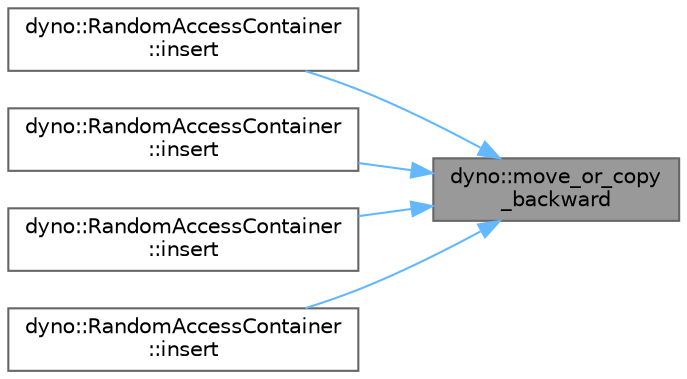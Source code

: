 digraph "dyno::move_or_copy_backward"
{
 // LATEX_PDF_SIZE
  bgcolor="transparent";
  edge [fontname=Helvetica,fontsize=10,labelfontname=Helvetica,labelfontsize=10];
  node [fontname=Helvetica,fontsize=10,shape=box,height=0.2,width=0.4];
  rankdir="RL";
  Node1 [id="Node000001",label="dyno::move_or_copy\l_backward",height=0.2,width=0.4,color="gray40", fillcolor="grey60", style="filled", fontcolor="black",tooltip=" "];
  Node1 -> Node2 [id="edge1_Node000001_Node000002",dir="back",color="steelblue1",style="solid",tooltip=" "];
  Node2 [id="Node000002",label="dyno::RandomAccessContainer\l::insert",height=0.2,width=0.4,color="grey40", fillcolor="white", style="filled",URL="$classdyno_1_1_random_access_container.html#a8027a3eb153ea3a1ec8fd293230fd62e",tooltip=" "];
  Node1 -> Node3 [id="edge2_Node000001_Node000003",dir="back",color="steelblue1",style="solid",tooltip=" "];
  Node3 [id="Node000003",label="dyno::RandomAccessContainer\l::insert",height=0.2,width=0.4,color="grey40", fillcolor="white", style="filled",URL="$classdyno_1_1_random_access_container.html#a146ec171ea2910bdb72e0dfa5fbad5fd",tooltip=" "];
  Node1 -> Node4 [id="edge3_Node000001_Node000004",dir="back",color="steelblue1",style="solid",tooltip=" "];
  Node4 [id="Node000004",label="dyno::RandomAccessContainer\l::insert",height=0.2,width=0.4,color="grey40", fillcolor="white", style="filled",URL="$classdyno_1_1_random_access_container.html#a1e1922b03d0b1b5e2fcbd465ccbcfb98",tooltip=" "];
  Node1 -> Node5 [id="edge4_Node000001_Node000005",dir="back",color="steelblue1",style="solid",tooltip=" "];
  Node5 [id="Node000005",label="dyno::RandomAccessContainer\l::insert",height=0.2,width=0.4,color="grey40", fillcolor="white", style="filled",URL="$classdyno_1_1_random_access_container.html#a34d86df07db13946bcd045d8937c194e",tooltip=" "];
}
